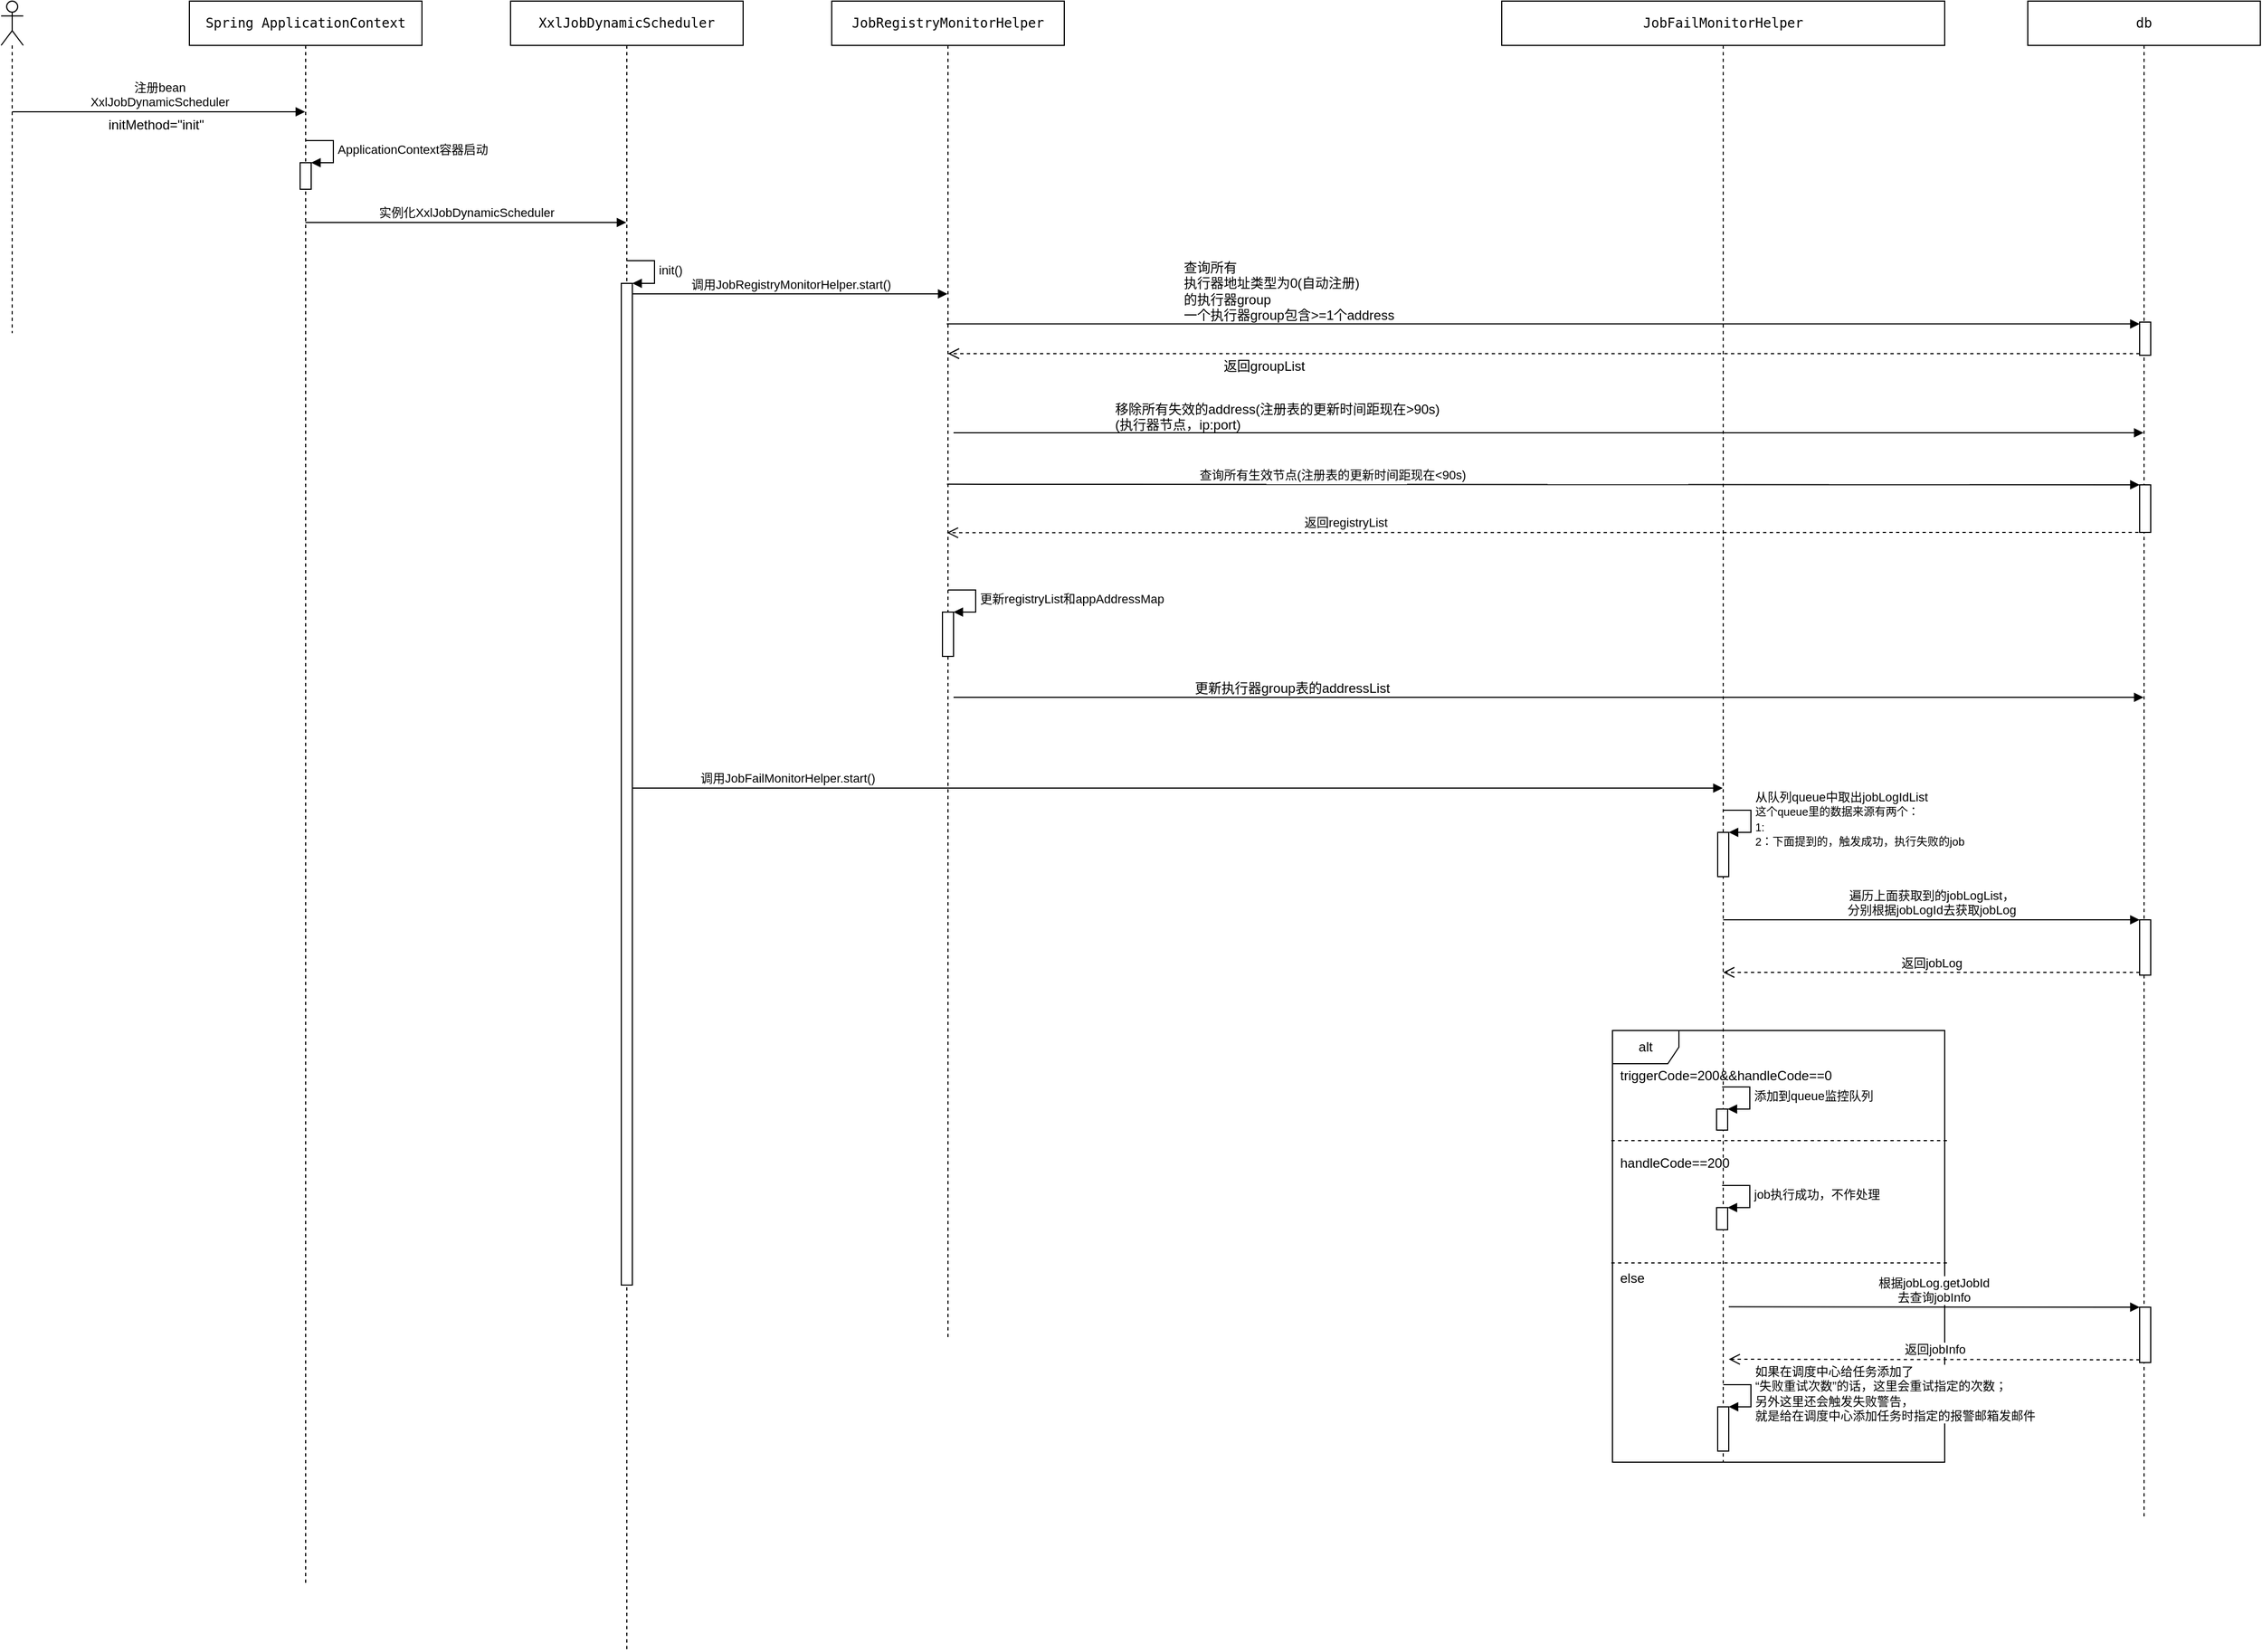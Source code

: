 <mxfile version="10.6.8" type="github"><diagram name="Page-1" id="13e1069c-82ec-6db2-03f1-153e76fe0fe0"><mxGraphModel dx="2526" dy="606" grid="1" gridSize="10" guides="1" tooltips="1" connect="1" arrows="1" fold="1" page="1" pageScale="1" pageWidth="1100" pageHeight="850" background="#ffffff" math="0" shadow="0"><root><mxCell id="0"/><mxCell id="1" parent="0"/><mxCell id="LbhP6tCt5bRpB3pEH-if-1" value="&lt;pre&gt;XxlJobDynamicScheduler&lt;/pre&gt;" style="shape=umlLifeline;perimeter=lifelinePerimeter;whiteSpace=wrap;html=1;container=1;collapsible=0;recursiveResize=0;outlineConnect=0;" parent="1" vertex="1"><mxGeometry x="160" y="120" width="210" height="1490" as="geometry"/></mxCell><mxCell id="ctZdhhK3e9y7BlDxmLFX-5" value="" style="html=1;points=[];perimeter=orthogonalPerimeter;" vertex="1" parent="LbhP6tCt5bRpB3pEH-if-1"><mxGeometry x="100" y="255" width="10" height="905" as="geometry"/></mxCell><mxCell id="ctZdhhK3e9y7BlDxmLFX-6" value="init()&lt;br&gt;" style="edgeStyle=orthogonalEdgeStyle;html=1;align=left;spacingLeft=2;endArrow=block;rounded=0;entryX=1;entryY=0;" edge="1" target="ctZdhhK3e9y7BlDxmLFX-5" parent="LbhP6tCt5bRpB3pEH-if-1"><mxGeometry relative="1" as="geometry"><mxPoint x="105" y="234.5" as="sourcePoint"/><Array as="points"><mxPoint x="130" y="234.5"/></Array></mxGeometry></mxCell><mxCell id="ctZdhhK3e9y7BlDxmLFX-7" value="调用&lt;span&gt;JobRegistryMonitorHelper.start()&lt;/span&gt;" style="html=1;verticalAlign=bottom;endArrow=block;" edge="1" parent="LbhP6tCt5bRpB3pEH-if-1"><mxGeometry width="80" relative="1" as="geometry"><mxPoint x="110" y="264.5" as="sourcePoint"/><mxPoint x="394.5" y="264.5" as="targetPoint"/></mxGeometry></mxCell><mxCell id="ctZdhhK3e9y7BlDxmLFX-59" value="调用&lt;span&gt;JobFailMonitorHelper.start()&lt;/span&gt;" style="html=1;verticalAlign=bottom;endArrow=block;" edge="1" parent="LbhP6tCt5bRpB3pEH-if-1" target="ctZdhhK3e9y7BlDxmLFX-3"><mxGeometry x="-0.716" width="80" relative="1" as="geometry"><mxPoint x="110" y="711" as="sourcePoint"/><mxPoint x="999.5" y="711" as="targetPoint"/><mxPoint as="offset"/></mxGeometry></mxCell><mxCell id="ctZdhhK3e9y7BlDxmLFX-9" value="&lt;pre&gt;Spring ApplicationContext&lt;/pre&gt;" style="shape=umlLifeline;perimeter=lifelinePerimeter;whiteSpace=wrap;html=1;container=1;collapsible=0;recursiveResize=0;outlineConnect=0;" vertex="1" parent="1"><mxGeometry x="-130" y="120" width="210" height="1430" as="geometry"/></mxCell><mxCell id="ctZdhhK3e9y7BlDxmLFX-21" value="" style="html=1;points=[];perimeter=orthogonalPerimeter;" vertex="1" parent="ctZdhhK3e9y7BlDxmLFX-9"><mxGeometry x="100" y="146" width="10" height="24" as="geometry"/></mxCell><mxCell id="ctZdhhK3e9y7BlDxmLFX-22" value="&lt;span&gt;ApplicationContext容器启动&lt;br&gt;&lt;/span&gt;" style="edgeStyle=orthogonalEdgeStyle;html=1;align=left;spacingLeft=2;endArrow=block;rounded=0;entryX=1;entryY=0;" edge="1" target="ctZdhhK3e9y7BlDxmLFX-21" parent="ctZdhhK3e9y7BlDxmLFX-9"><mxGeometry relative="1" as="geometry"><mxPoint x="105" y="126" as="sourcePoint"/><Array as="points"><mxPoint x="130" y="126"/></Array></mxGeometry></mxCell><mxCell id="ctZdhhK3e9y7BlDxmLFX-1" value="&lt;pre&gt;&lt;pre&gt;JobRegistryMonitorHelper&lt;/pre&gt;&lt;/pre&gt;" style="shape=umlLifeline;perimeter=lifelinePerimeter;whiteSpace=wrap;html=1;container=1;collapsible=0;recursiveResize=0;outlineConnect=0;" vertex="1" parent="1"><mxGeometry x="450" y="120" width="210" height="1210" as="geometry"/></mxCell><mxCell id="ctZdhhK3e9y7BlDxmLFX-34" value="" style="html=1;points=[];perimeter=orthogonalPerimeter;" vertex="1" parent="ctZdhhK3e9y7BlDxmLFX-1"><mxGeometry x="100" y="552" width="10" height="40" as="geometry"/></mxCell><mxCell id="ctZdhhK3e9y7BlDxmLFX-35" value="更新&lt;span&gt;registryList和&lt;/span&gt;&lt;span&gt;appAddressMap&lt;/span&gt;" style="edgeStyle=orthogonalEdgeStyle;html=1;align=left;spacingLeft=2;endArrow=block;rounded=0;entryX=1;entryY=0;" edge="1" target="ctZdhhK3e9y7BlDxmLFX-34" parent="ctZdhhK3e9y7BlDxmLFX-1"><mxGeometry relative="1" as="geometry"><mxPoint x="105" y="532" as="sourcePoint"/><Array as="points"><mxPoint x="130" y="532"/></Array></mxGeometry></mxCell><mxCell id="ctZdhhK3e9y7BlDxmLFX-51" value="" style="html=1;verticalAlign=bottom;endArrow=block;" edge="1" parent="ctZdhhK3e9y7BlDxmLFX-1" target="ctZdhhK3e9y7BlDxmLFX-42"><mxGeometry width="80" relative="1" as="geometry"><mxPoint x="110" y="390" as="sourcePoint"/><mxPoint x="190" y="390" as="targetPoint"/></mxGeometry></mxCell><mxCell id="ctZdhhK3e9y7BlDxmLFX-56" value="" style="html=1;verticalAlign=bottom;endArrow=block;" edge="1" parent="ctZdhhK3e9y7BlDxmLFX-1" target="ctZdhhK3e9y7BlDxmLFX-42"><mxGeometry width="80" relative="1" as="geometry"><mxPoint x="110" y="629" as="sourcePoint"/><mxPoint x="190" y="630" as="targetPoint"/></mxGeometry></mxCell><mxCell id="ctZdhhK3e9y7BlDxmLFX-3" value="&lt;pre&gt;&lt;pre&gt;JobFailMonitorHelper&lt;/pre&gt;&lt;/pre&gt;" style="shape=umlLifeline;perimeter=lifelinePerimeter;whiteSpace=wrap;html=1;container=1;collapsible=0;recursiveResize=0;outlineConnect=0;" vertex="1" parent="1"><mxGeometry x="1055" y="120" width="400" height="1320" as="geometry"/></mxCell><mxCell id="ctZdhhK3e9y7BlDxmLFX-60" value="" style="html=1;points=[];perimeter=orthogonalPerimeter;" vertex="1" parent="ctZdhhK3e9y7BlDxmLFX-3"><mxGeometry x="195" y="751" width="10" height="40" as="geometry"/></mxCell><mxCell id="ctZdhhK3e9y7BlDxmLFX-61" value="从队列queue中取出&lt;span&gt;jobLogIdList&lt;br&gt;&lt;font style=&quot;font-size: 10px&quot;&gt;这个queue里的数据来源有两个：&lt;br&gt;1:&lt;br&gt;2：下面提到的，触发成功，执行失败的job&lt;/font&gt;&lt;br&gt;&lt;/span&gt;" style="edgeStyle=orthogonalEdgeStyle;html=1;align=left;spacingLeft=2;endArrow=block;rounded=0;entryX=1;entryY=0;" edge="1" target="ctZdhhK3e9y7BlDxmLFX-60" parent="ctZdhhK3e9y7BlDxmLFX-3"><mxGeometry relative="1" as="geometry"><mxPoint x="200" y="731" as="sourcePoint"/><Array as="points"><mxPoint x="225" y="731"/></Array></mxGeometry></mxCell><mxCell id="ctZdhhK3e9y7BlDxmLFX-68" value="alt" style="shape=umlFrame;whiteSpace=wrap;html=1;" vertex="1" parent="ctZdhhK3e9y7BlDxmLFX-3"><mxGeometry x="100" y="930" width="300" height="390" as="geometry"/></mxCell><mxCell id="ctZdhhK3e9y7BlDxmLFX-73" value="" style="endArrow=none;dashed=1;html=1;" edge="1" parent="ctZdhhK3e9y7BlDxmLFX-3"><mxGeometry width="50" height="50" relative="1" as="geometry"><mxPoint x="99" y="1029.5" as="sourcePoint"/><mxPoint x="403" y="1029.5" as="targetPoint"/></mxGeometry></mxCell><mxCell id="ctZdhhK3e9y7BlDxmLFX-74" value="triggerCode=200&amp;amp;&amp;amp;handleCode==0" style="text;html=1;resizable=0;points=[];autosize=1;align=left;verticalAlign=top;spacingTop=-4;" vertex="1" parent="ctZdhhK3e9y7BlDxmLFX-3"><mxGeometry x="105" y="961" width="210" height="20" as="geometry"/></mxCell><mxCell id="ctZdhhK3e9y7BlDxmLFX-75" value="handleCode==200" style="text;html=1;resizable=0;points=[];autosize=1;align=left;verticalAlign=top;spacingTop=-4;" vertex="1" parent="ctZdhhK3e9y7BlDxmLFX-3"><mxGeometry x="105" y="1040" width="110" height="20" as="geometry"/></mxCell><mxCell id="ctZdhhK3e9y7BlDxmLFX-76" value="" style="html=1;points=[];perimeter=orthogonalPerimeter;" vertex="1" parent="ctZdhhK3e9y7BlDxmLFX-3"><mxGeometry x="194" y="1001" width="10" height="19" as="geometry"/></mxCell><mxCell id="ctZdhhK3e9y7BlDxmLFX-77" value="添加到queue监控队列" style="edgeStyle=orthogonalEdgeStyle;html=1;align=left;spacingLeft=2;endArrow=block;rounded=0;entryX=1;entryY=0;" edge="1" target="ctZdhhK3e9y7BlDxmLFX-76" parent="ctZdhhK3e9y7BlDxmLFX-3"><mxGeometry relative="1" as="geometry"><mxPoint x="199" y="981" as="sourcePoint"/><Array as="points"><mxPoint x="224" y="981"/></Array></mxGeometry></mxCell><mxCell id="ctZdhhK3e9y7BlDxmLFX-78" value="" style="html=1;points=[];perimeter=orthogonalPerimeter;" vertex="1" parent="ctZdhhK3e9y7BlDxmLFX-3"><mxGeometry x="194" y="1090" width="10" height="20" as="geometry"/></mxCell><mxCell id="ctZdhhK3e9y7BlDxmLFX-79" value="job执行成功，不作处理" style="edgeStyle=orthogonalEdgeStyle;html=1;align=left;spacingLeft=2;endArrow=block;rounded=0;entryX=1;entryY=0;" edge="1" target="ctZdhhK3e9y7BlDxmLFX-78" parent="ctZdhhK3e9y7BlDxmLFX-3"><mxGeometry relative="1" as="geometry"><mxPoint x="199" y="1070" as="sourcePoint"/><Array as="points"><mxPoint x="224" y="1070"/></Array></mxGeometry></mxCell><mxCell id="ctZdhhK3e9y7BlDxmLFX-80" value="" style="endArrow=none;dashed=1;html=1;" edge="1" parent="ctZdhhK3e9y7BlDxmLFX-3"><mxGeometry width="50" height="50" relative="1" as="geometry"><mxPoint x="99.0" y="1140" as="sourcePoint"/><mxPoint x="403" y="1140" as="targetPoint"/></mxGeometry></mxCell><mxCell id="ctZdhhK3e9y7BlDxmLFX-81" value="else" style="text;html=1;resizable=0;points=[];autosize=1;align=left;verticalAlign=top;spacingTop=-4;" vertex="1" parent="ctZdhhK3e9y7BlDxmLFX-3"><mxGeometry x="105" y="1144" width="40" height="20" as="geometry"/></mxCell><mxCell id="ctZdhhK3e9y7BlDxmLFX-88" value="" style="html=1;points=[];perimeter=orthogonalPerimeter;" vertex="1" parent="ctZdhhK3e9y7BlDxmLFX-3"><mxGeometry x="195" y="1270" width="10" height="40" as="geometry"/></mxCell><mxCell id="ctZdhhK3e9y7BlDxmLFX-89" value="如果在调度中心给任务添加了&lt;br&gt;“&lt;span&gt;失败重试次数&lt;/span&gt;”的话，这里会重试指定的次数；&lt;br&gt;另外这里还会触发失败警告，&lt;br&gt;就是给在调度中心添加任务时指定的报警邮箱发邮件&lt;br&gt;" style="edgeStyle=orthogonalEdgeStyle;html=1;align=left;spacingLeft=2;endArrow=block;rounded=0;entryX=1;entryY=0;" edge="1" target="ctZdhhK3e9y7BlDxmLFX-88" parent="ctZdhhK3e9y7BlDxmLFX-3"><mxGeometry relative="1" as="geometry"><mxPoint x="200" y="1250" as="sourcePoint"/><Array as="points"><mxPoint x="225" y="1250"/></Array></mxGeometry></mxCell><mxCell id="ctZdhhK3e9y7BlDxmLFX-42" value="&lt;pre&gt;&lt;pre&gt;db&lt;/pre&gt;&lt;/pre&gt;" style="shape=umlLifeline;perimeter=lifelinePerimeter;whiteSpace=wrap;html=1;container=1;collapsible=0;recursiveResize=0;outlineConnect=0;" vertex="1" parent="1"><mxGeometry x="1530" y="120" width="210" height="1370" as="geometry"/></mxCell><mxCell id="ctZdhhK3e9y7BlDxmLFX-44" value="" style="html=1;points=[];perimeter=orthogonalPerimeter;" vertex="1" parent="ctZdhhK3e9y7BlDxmLFX-42"><mxGeometry x="101" y="290" width="10" height="30" as="geometry"/></mxCell><mxCell id="ctZdhhK3e9y7BlDxmLFX-53" value="" style="html=1;points=[];perimeter=orthogonalPerimeter;" vertex="1" parent="ctZdhhK3e9y7BlDxmLFX-42"><mxGeometry x="101" y="437" width="10" height="43" as="geometry"/></mxCell><mxCell id="ctZdhhK3e9y7BlDxmLFX-65" value="" style="html=1;points=[];perimeter=orthogonalPerimeter;" vertex="1" parent="ctZdhhK3e9y7BlDxmLFX-42"><mxGeometry x="101" y="830" width="10" height="50" as="geometry"/></mxCell><mxCell id="ctZdhhK3e9y7BlDxmLFX-85" value="" style="html=1;points=[];perimeter=orthogonalPerimeter;" vertex="1" parent="ctZdhhK3e9y7BlDxmLFX-42"><mxGeometry x="101" y="1180" width="10" height="50" as="geometry"/></mxCell><mxCell id="ctZdhhK3e9y7BlDxmLFX-23" value="" style="shape=umlLifeline;participant=umlActor;perimeter=lifelinePerimeter;whiteSpace=wrap;html=1;container=1;collapsible=0;recursiveResize=0;verticalAlign=top;spacingTop=36;labelBackgroundColor=#ffffff;outlineConnect=0;" vertex="1" parent="1"><mxGeometry x="-300" y="120" width="20" height="300" as="geometry"/></mxCell><mxCell id="ctZdhhK3e9y7BlDxmLFX-24" value="&lt;span&gt;注册bean&lt;/span&gt;&lt;br&gt;&lt;span&gt;XxlJobDynamicScheduler&lt;/span&gt;" style="html=1;verticalAlign=bottom;endArrow=block;" edge="1" parent="ctZdhhK3e9y7BlDxmLFX-23" target="ctZdhhK3e9y7BlDxmLFX-9"><mxGeometry width="80" relative="1" as="geometry"><mxPoint x="10" y="100" as="sourcePoint"/><mxPoint x="90" y="100" as="targetPoint"/></mxGeometry></mxCell><mxCell id="ctZdhhK3e9y7BlDxmLFX-26" value="&lt;span&gt;实例化&lt;/span&gt;&lt;span&gt;XxlJobDynamicScheduler&lt;/span&gt;" style="html=1;verticalAlign=bottom;endArrow=block;" edge="1" parent="1"><mxGeometry width="80" relative="1" as="geometry"><mxPoint x="-25.19" y="320.0" as="sourcePoint"/><mxPoint x="264.5" y="320.0" as="targetPoint"/></mxGeometry></mxCell><mxCell id="ctZdhhK3e9y7BlDxmLFX-27" value="initMethod=&quot;init&quot;" style="text;html=1;resizable=0;points=[];autosize=1;align=left;verticalAlign=top;spacingTop=-4;" vertex="1" parent="1"><mxGeometry x="-205" y="222" width="100" height="20" as="geometry"/></mxCell><mxCell id="ctZdhhK3e9y7BlDxmLFX-45" value="" style="html=1;verticalAlign=bottom;endArrow=block;" edge="1" target="ctZdhhK3e9y7BlDxmLFX-44" parent="1"><mxGeometry x="-0.278" y="30" relative="1" as="geometry"><mxPoint x="553.833" y="411.667" as="sourcePoint"/><mxPoint x="1540.333" y="411.667" as="targetPoint"/><mxPoint as="offset"/></mxGeometry></mxCell><mxCell id="ctZdhhK3e9y7BlDxmLFX-46" value="" style="html=1;verticalAlign=bottom;endArrow=open;dashed=1;endSize=8;exitX=0;exitY=0.95;" edge="1" source="ctZdhhK3e9y7BlDxmLFX-44" parent="1" target="ctZdhhK3e9y7BlDxmLFX-1"><mxGeometry relative="1" as="geometry"><mxPoint x="1165" y="476" as="targetPoint"/></mxGeometry></mxCell><mxCell id="ctZdhhK3e9y7BlDxmLFX-47" value="&lt;span&gt;查询所有&lt;/span&gt;&lt;br&gt;&lt;span&gt;执行器地址类型为0(自动注册)&lt;/span&gt;&lt;br&gt;&lt;span&gt;的执行器group&lt;/span&gt;&lt;br&gt;&lt;span&gt;一个执行器group包含&amp;gt;=1个address&lt;/span&gt;" style="text;html=1;resizable=0;points=[];autosize=1;align=left;verticalAlign=top;spacingTop=-4;" vertex="1" parent="1"><mxGeometry x="766" y="351" width="210" height="60" as="geometry"/></mxCell><mxCell id="ctZdhhK3e9y7BlDxmLFX-48" value="返回&lt;span&gt;groupList&lt;/span&gt;" style="text;html=1;resizable=0;points=[];autosize=1;align=left;verticalAlign=top;spacingTop=-4;" vertex="1" parent="1"><mxGeometry x="802" y="440" width="90" height="20" as="geometry"/></mxCell><mxCell id="ctZdhhK3e9y7BlDxmLFX-52" value="&lt;span&gt;移除所有失效的address(注册表的更新时间距现在&amp;gt;90s)&lt;/span&gt;&lt;br&gt;&lt;span&gt;(执行器节点，ip:port)&lt;/span&gt;" style="text;html=1;resizable=0;points=[];autosize=1;align=left;verticalAlign=top;spacingTop=-4;" vertex="1" parent="1"><mxGeometry x="704" y="479" width="310" height="30" as="geometry"/></mxCell><mxCell id="ctZdhhK3e9y7BlDxmLFX-54" value="&lt;span&gt;查询所有生效节点(注册表的更新时间距现在&amp;lt;90s)&lt;/span&gt;" style="html=1;verticalAlign=bottom;endArrow=block;entryX=0;entryY=0;" edge="1" target="ctZdhhK3e9y7BlDxmLFX-53" parent="1"><mxGeometry x="-0.354" relative="1" as="geometry"><mxPoint x="554.071" y="556.429" as="sourcePoint"/><mxPoint as="offset"/></mxGeometry></mxCell><mxCell id="ctZdhhK3e9y7BlDxmLFX-55" value="返回registryList" style="html=1;verticalAlign=bottom;endArrow=open;dashed=1;endSize=8;" edge="1" parent="1"><mxGeometry x="0.332" relative="1" as="geometry"><mxPoint x="554.071" y="600.286" as="targetPoint"/><mxPoint x="1630" y="600" as="sourcePoint"/><mxPoint as="offset"/></mxGeometry></mxCell><mxCell id="ctZdhhK3e9y7BlDxmLFX-58" value="&lt;span&gt;更新执行器group表的addressList&lt;/span&gt;" style="text;html=1;resizable=0;points=[];autosize=1;align=left;verticalAlign=top;spacingTop=-4;" vertex="1" parent="1"><mxGeometry x="776" y="731" width="190" height="20" as="geometry"/></mxCell><mxCell id="ctZdhhK3e9y7BlDxmLFX-66" value="遍历上面获取到的jobLogList，&lt;br&gt;分别根据jobLogId去获取jobLog" style="html=1;verticalAlign=bottom;endArrow=block;entryX=0;entryY=0;" edge="1" target="ctZdhhK3e9y7BlDxmLFX-65" parent="1" source="ctZdhhK3e9y7BlDxmLFX-3"><mxGeometry relative="1" as="geometry"><mxPoint x="1471" y="950" as="sourcePoint"/></mxGeometry></mxCell><mxCell id="ctZdhhK3e9y7BlDxmLFX-67" value="返回jobLog" style="html=1;verticalAlign=bottom;endArrow=open;dashed=1;endSize=8;exitX=0;exitY=0.95;" edge="1" source="ctZdhhK3e9y7BlDxmLFX-65" parent="1" target="ctZdhhK3e9y7BlDxmLFX-3"><mxGeometry relative="1" as="geometry"><mxPoint x="1260" y="998" as="targetPoint"/></mxGeometry></mxCell><mxCell id="ctZdhhK3e9y7BlDxmLFX-86" value="根据jobLog.getJobId&lt;br&gt;去查询jobInfo" style="html=1;verticalAlign=bottom;endArrow=block;entryX=0;entryY=0;exitX=0.35;exitY=0.64;exitDx=0;exitDy=0;exitPerimeter=0;" edge="1" target="ctZdhhK3e9y7BlDxmLFX-85" parent="1" source="ctZdhhK3e9y7BlDxmLFX-68"><mxGeometry relative="1" as="geometry"><mxPoint x="1260" y="1284" as="sourcePoint"/></mxGeometry></mxCell><mxCell id="ctZdhhK3e9y7BlDxmLFX-87" value="返回jobInfo" style="html=1;verticalAlign=bottom;endArrow=open;dashed=1;endSize=8;exitX=0;exitY=0.95;" edge="1" source="ctZdhhK3e9y7BlDxmLFX-85" parent="1"><mxGeometry relative="1" as="geometry"><mxPoint x="1260" y="1347" as="targetPoint"/></mxGeometry></mxCell></root></mxGraphModel></diagram></mxfile>